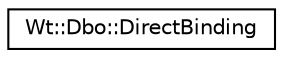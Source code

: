 digraph "Graphical Class Hierarchy"
{
 // LATEX_PDF_SIZE
  edge [fontname="Helvetica",fontsize="10",labelfontname="Helvetica",labelfontsize="10"];
  node [fontname="Helvetica",fontsize="10",shape=record];
  rankdir="LR";
  Node0 [label="Wt::Dbo::DirectBinding",height=0.2,width=0.4,color="black", fillcolor="white", style="filled",URL="$structWt_1_1Dbo_1_1DirectBinding.html",tooltip=" "];
}
